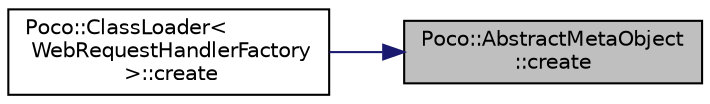 digraph "Poco::AbstractMetaObject::create"
{
 // LATEX_PDF_SIZE
  edge [fontname="Helvetica",fontsize="10",labelfontname="Helvetica",labelfontsize="10"];
  node [fontname="Helvetica",fontsize="10",shape=record];
  rankdir="RL";
  Node1 [label="Poco::AbstractMetaObject\l::create",height=0.2,width=0.4,color="black", fillcolor="grey75", style="filled", fontcolor="black",tooltip=" "];
  Node1 -> Node2 [dir="back",color="midnightblue",fontsize="10",style="solid"];
  Node2 [label="Poco::ClassLoader\<\l WebRequestHandlerFactory\l \>::create",height=0.2,width=0.4,color="black", fillcolor="white", style="filled",URL="$classPoco_1_1ClassLoader.html#a92fc70b1a85e8c58066e3f78cf57581c",tooltip=" "];
}
